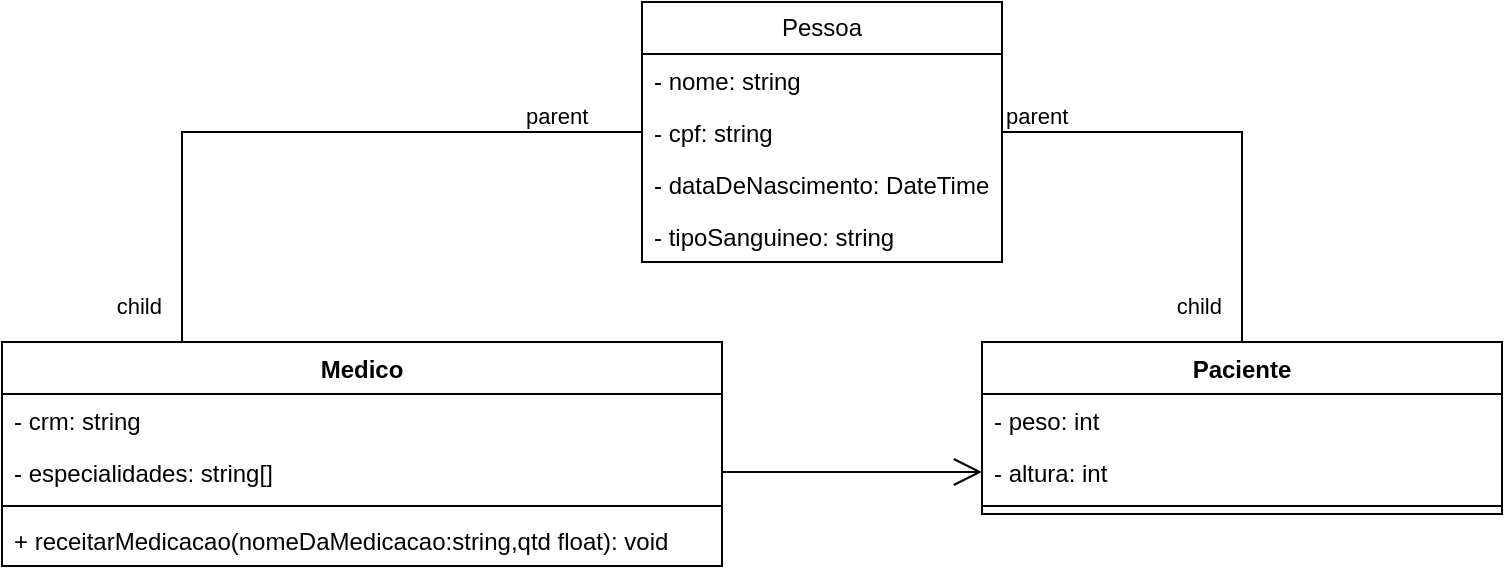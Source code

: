 <mxfile version="23.1.5" type="device">
  <diagram id="C5RBs43oDa-KdzZeNtuy" name="Page-1">
    <mxGraphModel dx="979" dy="516" grid="1" gridSize="10" guides="1" tooltips="1" connect="1" arrows="1" fold="1" page="1" pageScale="1" pageWidth="827" pageHeight="1169" background="none" math="0" shadow="0">
      <root>
        <mxCell id="WIyWlLk6GJQsqaUBKTNV-0" />
        <mxCell id="WIyWlLk6GJQsqaUBKTNV-1" parent="WIyWlLk6GJQsqaUBKTNV-0" />
        <mxCell id="cdWeUsEnsJCbgsx3Wllp-0" value="Medico" style="swimlane;fontStyle=1;align=center;verticalAlign=top;childLayout=stackLayout;horizontal=1;startSize=26;horizontalStack=0;resizeParent=1;resizeParentMax=0;resizeLast=0;collapsible=1;marginBottom=0;whiteSpace=wrap;html=1;" vertex="1" parent="WIyWlLk6GJQsqaUBKTNV-1">
          <mxGeometry x="40" y="180" width="360" height="112" as="geometry" />
        </mxCell>
        <mxCell id="cdWeUsEnsJCbgsx3Wllp-9" value="- crm: string" style="text;strokeColor=none;fillColor=none;align=left;verticalAlign=top;spacingLeft=4;spacingRight=4;overflow=hidden;rotatable=0;points=[[0,0.5],[1,0.5]];portConstraint=eastwest;whiteSpace=wrap;html=1;" vertex="1" parent="cdWeUsEnsJCbgsx3Wllp-0">
          <mxGeometry y="26" width="360" height="26" as="geometry" />
        </mxCell>
        <mxCell id="cdWeUsEnsJCbgsx3Wllp-10" value="- especialidades: string[]" style="text;strokeColor=none;fillColor=none;align=left;verticalAlign=top;spacingLeft=4;spacingRight=4;overflow=hidden;rotatable=0;points=[[0,0.5],[1,0.5]];portConstraint=eastwest;whiteSpace=wrap;html=1;" vertex="1" parent="cdWeUsEnsJCbgsx3Wllp-0">
          <mxGeometry y="52" width="360" height="26" as="geometry" />
        </mxCell>
        <mxCell id="cdWeUsEnsJCbgsx3Wllp-2" value="" style="line;strokeWidth=1;fillColor=none;align=left;verticalAlign=middle;spacingTop=-1;spacingLeft=3;spacingRight=3;rotatable=0;labelPosition=right;points=[];portConstraint=eastwest;strokeColor=inherit;" vertex="1" parent="cdWeUsEnsJCbgsx3Wllp-0">
          <mxGeometry y="78" width="360" height="8" as="geometry" />
        </mxCell>
        <mxCell id="cdWeUsEnsJCbgsx3Wllp-3" value="+ receitarMedicacao(nomeDaMedicacao:string,qtd float): void" style="text;strokeColor=none;fillColor=none;align=left;verticalAlign=top;spacingLeft=4;spacingRight=4;overflow=hidden;rotatable=0;points=[[0,0.5],[1,0.5]];portConstraint=eastwest;whiteSpace=wrap;html=1;" vertex="1" parent="cdWeUsEnsJCbgsx3Wllp-0">
          <mxGeometry y="86" width="360" height="26" as="geometry" />
        </mxCell>
        <mxCell id="cdWeUsEnsJCbgsx3Wllp-11" value="Paciente" style="swimlane;fontStyle=1;align=center;verticalAlign=top;childLayout=stackLayout;horizontal=1;startSize=26;horizontalStack=0;resizeParent=1;resizeParentMax=0;resizeLast=0;collapsible=1;marginBottom=0;whiteSpace=wrap;html=1;" vertex="1" parent="WIyWlLk6GJQsqaUBKTNV-1">
          <mxGeometry x="530" y="180" width="260" height="86" as="geometry" />
        </mxCell>
        <mxCell id="cdWeUsEnsJCbgsx3Wllp-16" value="- peso: int" style="text;strokeColor=none;fillColor=none;align=left;verticalAlign=top;spacingLeft=4;spacingRight=4;overflow=hidden;rotatable=0;points=[[0,0.5],[1,0.5]];portConstraint=eastwest;whiteSpace=wrap;html=1;" vertex="1" parent="cdWeUsEnsJCbgsx3Wllp-11">
          <mxGeometry y="26" width="260" height="26" as="geometry" />
        </mxCell>
        <mxCell id="cdWeUsEnsJCbgsx3Wllp-17" value="- altura: int" style="text;strokeColor=none;fillColor=none;align=left;verticalAlign=top;spacingLeft=4;spacingRight=4;overflow=hidden;rotatable=0;points=[[0,0.5],[1,0.5]];portConstraint=eastwest;whiteSpace=wrap;html=1;" vertex="1" parent="cdWeUsEnsJCbgsx3Wllp-11">
          <mxGeometry y="52" width="260" height="26" as="geometry" />
        </mxCell>
        <mxCell id="cdWeUsEnsJCbgsx3Wllp-13" value="" style="line;strokeWidth=1;fillColor=none;align=left;verticalAlign=middle;spacingTop=-1;spacingLeft=3;spacingRight=3;rotatable=0;labelPosition=right;points=[];portConstraint=eastwest;strokeColor=inherit;" vertex="1" parent="cdWeUsEnsJCbgsx3Wllp-11">
          <mxGeometry y="78" width="260" height="8" as="geometry" />
        </mxCell>
        <mxCell id="cdWeUsEnsJCbgsx3Wllp-18" value="Pessoa" style="swimlane;fontStyle=0;childLayout=stackLayout;horizontal=1;startSize=26;fillColor=none;horizontalStack=0;resizeParent=1;resizeParentMax=0;resizeLast=0;collapsible=1;marginBottom=0;whiteSpace=wrap;html=1;" vertex="1" parent="WIyWlLk6GJQsqaUBKTNV-1">
          <mxGeometry x="360" y="10" width="180" height="130" as="geometry" />
        </mxCell>
        <mxCell id="cdWeUsEnsJCbgsx3Wllp-19" value="- nome: string" style="text;strokeColor=none;fillColor=none;align=left;verticalAlign=top;spacingLeft=4;spacingRight=4;overflow=hidden;rotatable=0;points=[[0,0.5],[1,0.5]];portConstraint=eastwest;whiteSpace=wrap;html=1;" vertex="1" parent="cdWeUsEnsJCbgsx3Wllp-18">
          <mxGeometry y="26" width="180" height="26" as="geometry" />
        </mxCell>
        <mxCell id="cdWeUsEnsJCbgsx3Wllp-22" value="- cpf: string" style="text;strokeColor=none;fillColor=none;align=left;verticalAlign=top;spacingLeft=4;spacingRight=4;overflow=hidden;rotatable=0;points=[[0,0.5],[1,0.5]];portConstraint=eastwest;whiteSpace=wrap;html=1;" vertex="1" parent="cdWeUsEnsJCbgsx3Wllp-18">
          <mxGeometry y="52" width="180" height="26" as="geometry" />
        </mxCell>
        <mxCell id="cdWeUsEnsJCbgsx3Wllp-23" value="- dataDeNascimento: DateTime" style="text;strokeColor=none;fillColor=none;align=left;verticalAlign=top;spacingLeft=4;spacingRight=4;overflow=hidden;rotatable=0;points=[[0,0.5],[1,0.5]];portConstraint=eastwest;whiteSpace=wrap;html=1;" vertex="1" parent="cdWeUsEnsJCbgsx3Wllp-18">
          <mxGeometry y="78" width="180" height="26" as="geometry" />
        </mxCell>
        <mxCell id="cdWeUsEnsJCbgsx3Wllp-30" value="- tipoSanguineo: string" style="text;strokeColor=none;fillColor=none;align=left;verticalAlign=top;spacingLeft=4;spacingRight=4;overflow=hidden;rotatable=0;points=[[0,0.5],[1,0.5]];portConstraint=eastwest;whiteSpace=wrap;html=1;" vertex="1" parent="cdWeUsEnsJCbgsx3Wllp-18">
          <mxGeometry y="104" width="180" height="26" as="geometry" />
        </mxCell>
        <mxCell id="cdWeUsEnsJCbgsx3Wllp-24" value="" style="endArrow=none;html=1;edgeStyle=orthogonalEdgeStyle;rounded=0;exitX=0;exitY=0.5;exitDx=0;exitDy=0;entryX=0.25;entryY=0;entryDx=0;entryDy=0;" edge="1" parent="WIyWlLk6GJQsqaUBKTNV-1" source="cdWeUsEnsJCbgsx3Wllp-22" target="cdWeUsEnsJCbgsx3Wllp-0">
          <mxGeometry relative="1" as="geometry">
            <mxPoint x="320" y="190" as="sourcePoint" />
            <mxPoint x="480" y="190" as="targetPoint" />
          </mxGeometry>
        </mxCell>
        <mxCell id="cdWeUsEnsJCbgsx3Wllp-25" value="parent" style="edgeLabel;resizable=0;html=1;align=left;verticalAlign=bottom;" connectable="0" vertex="1" parent="cdWeUsEnsJCbgsx3Wllp-24">
          <mxGeometry x="-1" relative="1" as="geometry">
            <mxPoint x="-60" as="offset" />
          </mxGeometry>
        </mxCell>
        <mxCell id="cdWeUsEnsJCbgsx3Wllp-26" value="child" style="edgeLabel;resizable=0;html=1;align=right;verticalAlign=bottom;" connectable="0" vertex="1" parent="cdWeUsEnsJCbgsx3Wllp-24">
          <mxGeometry x="1" relative="1" as="geometry">
            <mxPoint x="-10" y="-10" as="offset" />
          </mxGeometry>
        </mxCell>
        <mxCell id="cdWeUsEnsJCbgsx3Wllp-27" value="" style="endArrow=none;html=1;edgeStyle=orthogonalEdgeStyle;rounded=0;exitX=1;exitY=0.5;exitDx=0;exitDy=0;entryX=0.5;entryY=0;entryDx=0;entryDy=0;" edge="1" parent="WIyWlLk6GJQsqaUBKTNV-1" source="cdWeUsEnsJCbgsx3Wllp-22" target="cdWeUsEnsJCbgsx3Wllp-11">
          <mxGeometry relative="1" as="geometry">
            <mxPoint x="590" y="110" as="sourcePoint" />
            <mxPoint x="750" y="110" as="targetPoint" />
          </mxGeometry>
        </mxCell>
        <mxCell id="cdWeUsEnsJCbgsx3Wllp-28" value="parent" style="edgeLabel;resizable=0;html=1;align=left;verticalAlign=bottom;" connectable="0" vertex="1" parent="cdWeUsEnsJCbgsx3Wllp-27">
          <mxGeometry x="-1" relative="1" as="geometry" />
        </mxCell>
        <mxCell id="cdWeUsEnsJCbgsx3Wllp-29" value="child" style="edgeLabel;resizable=0;html=1;align=right;verticalAlign=bottom;" connectable="0" vertex="1" parent="cdWeUsEnsJCbgsx3Wllp-27">
          <mxGeometry x="1" relative="1" as="geometry">
            <mxPoint x="-10" y="-10" as="offset" />
          </mxGeometry>
        </mxCell>
        <mxCell id="cdWeUsEnsJCbgsx3Wllp-31" value="" style="endArrow=open;endFill=1;endSize=12;html=1;rounded=0;exitX=1;exitY=0.5;exitDx=0;exitDy=0;entryX=0;entryY=0.5;entryDx=0;entryDy=0;" edge="1" parent="WIyWlLk6GJQsqaUBKTNV-1" source="cdWeUsEnsJCbgsx3Wllp-10" target="cdWeUsEnsJCbgsx3Wllp-17">
          <mxGeometry width="160" relative="1" as="geometry">
            <mxPoint x="390" y="330" as="sourcePoint" />
            <mxPoint x="550" y="330" as="targetPoint" />
          </mxGeometry>
        </mxCell>
      </root>
    </mxGraphModel>
  </diagram>
</mxfile>
